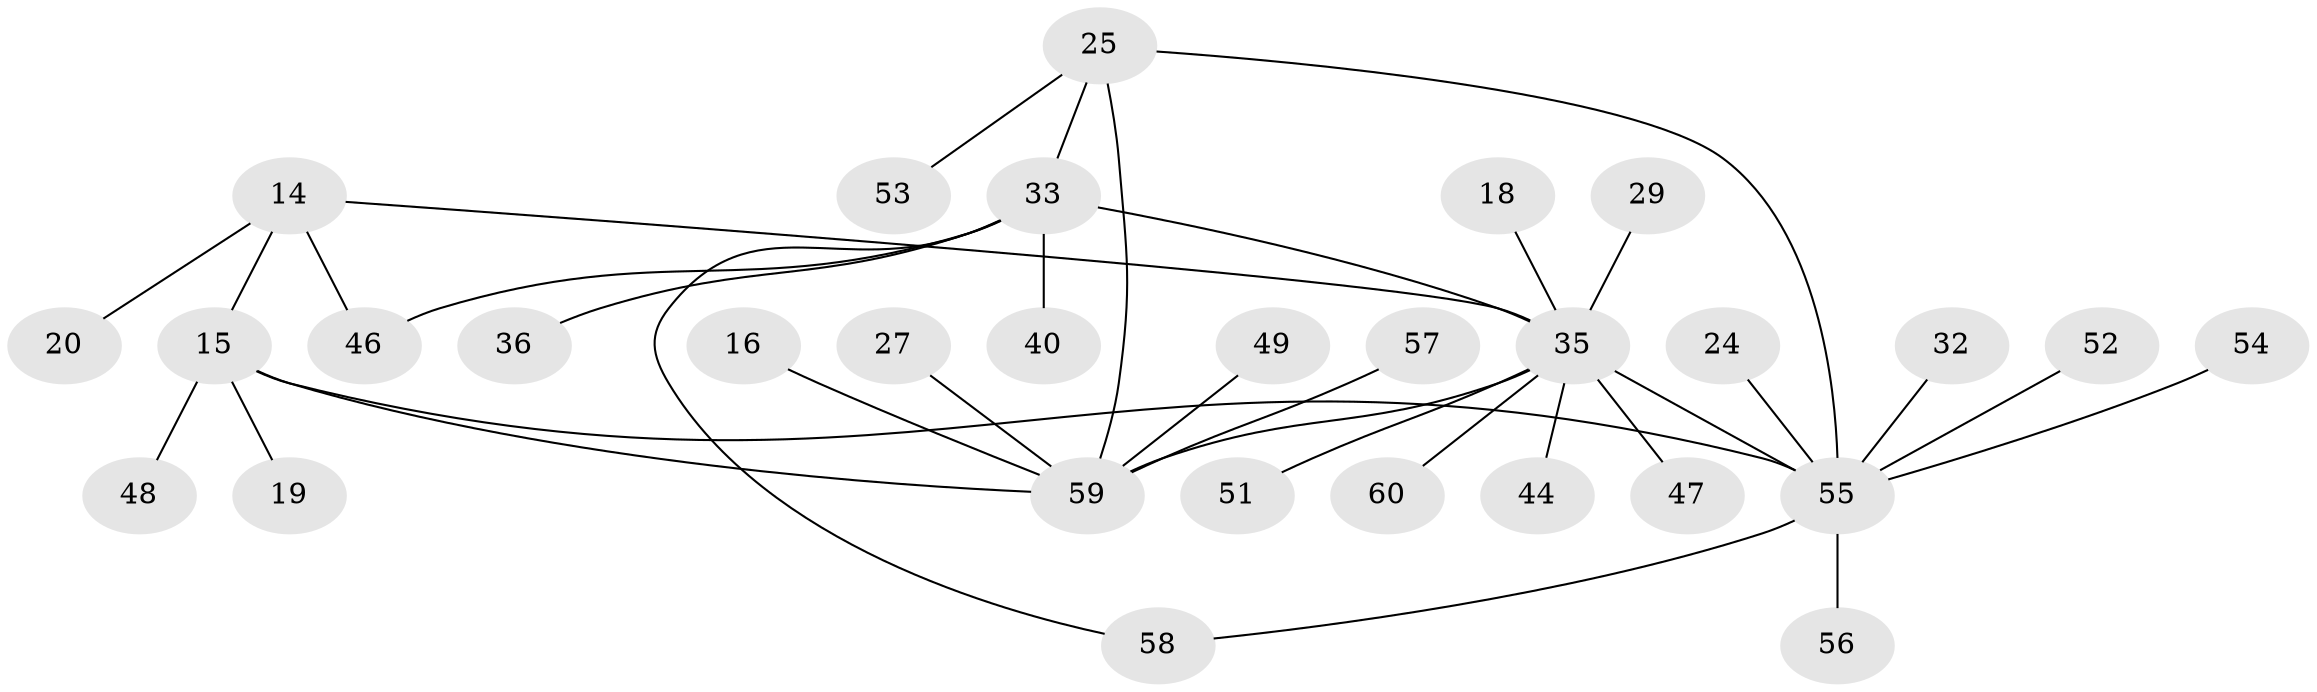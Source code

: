// original degree distribution, {5: 0.06666666666666667, 6: 0.06666666666666667, 3: 0.05, 7: 0.03333333333333333, 8: 0.03333333333333333, 4: 0.06666666666666667, 1: 0.45, 2: 0.23333333333333334}
// Generated by graph-tools (version 1.1) at 2025/55/03/09/25 04:55:27]
// undirected, 30 vertices, 35 edges
graph export_dot {
graph [start="1"]
  node [color=gray90,style=filled];
  14;
  15 [super="+13"];
  16;
  18;
  19;
  20;
  24;
  25 [super="+8"];
  27;
  29 [super="+26"];
  32;
  33 [super="+23+30+11"];
  35 [super="+17+12+5"];
  36;
  40;
  44 [super="+21"];
  46;
  47 [super="+41"];
  48 [super="+39"];
  49;
  51;
  52;
  53 [super="+31"];
  54 [super="+43"];
  55 [super="+3+42+45+6"];
  56;
  57 [super="+50"];
  58 [super="+22"];
  59 [super="+9"];
  60;
  14 -- 15 [weight=2];
  14 -- 20;
  14 -- 46;
  14 -- 35 [weight=2];
  15 -- 19;
  15 -- 48;
  15 -- 59;
  15 -- 55;
  16 -- 59;
  18 -- 35;
  24 -- 55;
  25 -- 55 [weight=2];
  25 -- 33 [weight=3];
  25 -- 53;
  25 -- 59 [weight=2];
  27 -- 59;
  29 -- 35;
  32 -- 55;
  33 -- 58;
  33 -- 36;
  33 -- 40;
  33 -- 46;
  33 -- 35 [weight=2];
  35 -- 51;
  35 -- 59 [weight=2];
  35 -- 60;
  35 -- 44;
  35 -- 47;
  35 -- 55 [weight=4];
  49 -- 59;
  52 -- 55;
  54 -- 55;
  55 -- 58;
  55 -- 56;
  57 -- 59;
}
